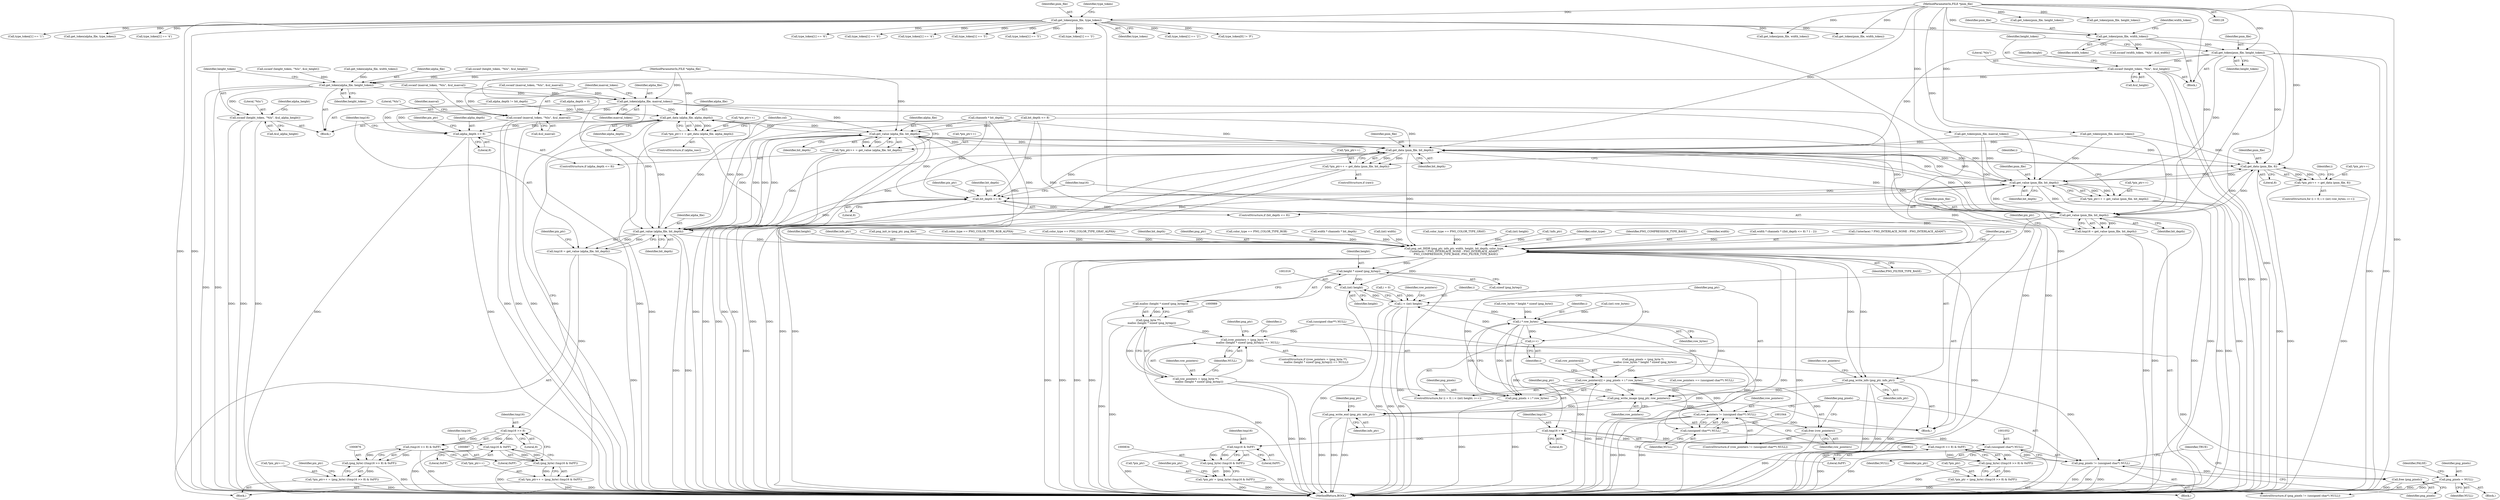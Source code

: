 digraph "0_Android_9d4853418ab2f754c2b63e091c29c5529b8b86ca_159@API" {
"1000282" [label="(Call,sscanf (height_token, \"%lu\", &ul_height))"];
"1000279" [label="(Call,get_token(pnm_file, height_token))"];
"1000266" [label="(Call,get_token(pnm_file, width_token))"];
"1000230" [label="(Call,get_token(pnm_file, type_token))"];
"1000129" [label="(MethodParameterIn,FILE *pnm_file)"];
"1000567" [label="(Call,get_token(alpha_file, height_token))"];
"1000570" [label="(Call,sscanf (height_token, \"%lu\", &ul_alpha_height))"];
"1000586" [label="(Call,get_token(alpha_file, maxval_token))"];
"1000589" [label="(Call,sscanf (maxval_token, \"%lu\", &ul_maxval))"];
"1000849" [label="(Call,get_data (alpha_file, alpha_depth))"];
"1000845" [label="(Call,*pix_ptr++ = get_data (alpha_file, alpha_depth))"];
"1000854" [label="(Call,alpha_depth <= 8)"];
"1000861" [label="(Call,get_value (alpha_file, bit_depth))"];
"1000796" [label="(Call,get_data (pnm_file, bit_depth))"];
"1000761" [label="(Call,get_data (pnm_file, 8))"];
"1000757" [label="(Call,*pix_ptr++ = get_data (pnm_file, 8))"];
"1000808" [label="(Call,get_value (pnm_file, bit_depth))"];
"1000801" [label="(Call,bit_depth <= 8)"];
"1000815" [label="(Call,get_value (pnm_file, bit_depth))"];
"1000813" [label="(Call,tmp16 = get_value (pnm_file, bit_depth))"];
"1000824" [label="(Call,tmp16 >> 8)"];
"1000823" [label="(Call,(tmp16 >> 8) & 0xFF)"];
"1000821" [label="(Call,(png_byte) ((tmp16 >> 8) & 0xFF))"];
"1000818" [label="(Call,*pix_ptr = (png_byte) ((tmp16 >> 8) & 0xFF))"];
"1000835" [label="(Call,tmp16 & 0xFF)"];
"1000833" [label="(Call,(png_byte) (tmp16 & 0xFF))"];
"1000830" [label="(Call,*pix_ptr = (png_byte) (tmp16 & 0xFF))"];
"1000868" [label="(Call,get_value (alpha_file, bit_depth))"];
"1000866" [label="(Call,tmp16 = get_value (alpha_file, bit_depth))"];
"1000878" [label="(Call,tmp16 >> 8)"];
"1000877" [label="(Call,(tmp16 >> 8) & 0xFF)"];
"1000875" [label="(Call,(png_byte) ((tmp16 >> 8) & 0xFF))"];
"1000871" [label="(Call,*pix_ptr++ = (png_byte) ((tmp16 >> 8) & 0xFF))"];
"1000888" [label="(Call,tmp16 & 0xFF)"];
"1000886" [label="(Call,(png_byte) (tmp16 & 0xFF))"];
"1000882" [label="(Call,*pix_ptr++ = (png_byte) (tmp16 & 0xFF))"];
"1000960" [label="(Call,png_set_IHDR (png_ptr, info_ptr, width, height, bit_depth, color_type,\n (!interlace) ? PNG_INTERLACE_NONE : PNG_INTERLACE_ADAM7,\n    PNG_COMPRESSION_TYPE_BASE, PNG_FILTER_TYPE_BASE))"];
"1000974" [label="(Call,png_write_info (png_ptr, info_ptr))"];
"1001029" [label="(Call,png_write_image (png_ptr, row_pointers))"];
"1001032" [label="(Call,png_write_end (png_ptr, info_ptr))"];
"1001041" [label="(Call,row_pointers != (unsigned char**) NULL)"];
"1001046" [label="(Call,free (row_pointers))"];
"1000991" [label="(Call,height * sizeof (png_bytep))"];
"1000990" [label="(Call,malloc (height * sizeof (png_bytep)))"];
"1000988" [label="(Call,(png_byte **)\n        malloc (height * sizeof (png_bytep)))"];
"1000985" [label="(Call,(row_pointers = (png_byte **)\n        malloc (height * sizeof (png_bytep))) == NULL)"];
"1001004" [label="(Call,png_pixels = NULL)"];
"1001043" [label="(Call,(unsigned char**) NULL)"];
"1001051" [label="(Call,(unsigned char*) NULL)"];
"1001049" [label="(Call,png_pixels != (unsigned char*) NULL)"];
"1001054" [label="(Call,free (png_pixels))"];
"1000986" [label="(Call,row_pointers = (png_byte **)\n        malloc (height * sizeof (png_bytep)))"];
"1001015" [label="(Call,(int) height)"];
"1001013" [label="(Call,i < (int) height)"];
"1001026" [label="(Call,i * row_bytes)"];
"1001018" [label="(Call,i++)"];
"1001020" [label="(Call,row_pointers[i] = png_pixels + i * row_bytes)"];
"1001024" [label="(Call,png_pixels + i * row_bytes)"];
"1000804" [label="(Call,*pix_ptr++ = get_value (pnm_file, bit_depth))"];
"1000792" [label="(Call,*pix_ptr++ = get_data (pnm_file, bit_depth))"];
"1000857" [label="(Call,*pix_ptr++ = get_value (alpha_file, bit_depth))"];
"1000573" [label="(Call,&ul_alpha_height)"];
"1000412" [label="(Call,type_token[1] == '6')"];
"1000776" [label="(Identifier,col)"];
"1000131" [label="(MethodParameterIn,FILE *alpha_file)"];
"1000874" [label="(Identifier,pix_ptr)"];
"1000796" [label="(Call,get_data (pnm_file, bit_depth))"];
"1000798" [label="(Identifier,bit_depth)"];
"1000707" [label="(Call,bit_depth <= 8)"];
"1000888" [label="(Call,tmp16 & 0xFF)"];
"1000595" [label="(Identifier,maxval)"];
"1001004" [label="(Call,png_pixels = NULL)"];
"1000835" [label="(Call,tmp16 & 0xFF)"];
"1000818" [label="(Call,*pix_ptr = (png_byte) ((tmp16 >> 8) & 0xFF))"];
"1000338" [label="(Call,sscanf (height_token, \"%lu\", &ul_height))"];
"1000878" [label="(Call,tmp16 >> 8)"];
"1001005" [label="(Identifier,png_pixels)"];
"1000846" [label="(Call,*pix_ptr++)"];
"1000809" [label="(Identifier,pnm_file)"];
"1000404" [label="(Call,type_token[1] == '6')"];
"1001046" [label="(Call,free (row_pointers))"];
"1000797" [label="(Identifier,pnm_file)"];
"1000831" [label="(Call,*pix_ptr)"];
"1000590" [label="(Identifier,maxval_token)"];
"1000836" [label="(Identifier,tmp16)"];
"1000961" [label="(Identifier,png_ptr)"];
"1001051" [label="(Call,(unsigned char*) NULL)"];
"1000250" [label="(Call,type_token[1] == '4')"];
"1000433" [label="(Call,get_token(pnm_file, height_token))"];
"1000351" [label="(Call,sscanf (maxval_token, \"%lu\", &ul_maxval))"];
"1000830" [label="(Call,*pix_ptr = (png_byte) (tmp16 & 0xFF))"];
"1000812" [label="(Block,)"];
"1000335" [label="(Call,get_token(pnm_file, height_token))"];
"1000588" [label="(Identifier,maxval_token)"];
"1000856" [label="(Literal,8)"];
"1001043" [label="(Call,(unsigned char**) NULL)"];
"1000810" [label="(Identifier,bit_depth)"];
"1000880" [label="(Literal,8)"];
"1000805" [label="(Call,*pix_ptr++)"];
"1000268" [label="(Identifier,width_token)"];
"1000231" [label="(Identifier,pnm_file)"];
"1000814" [label="(Identifier,tmp16)"];
"1001041" [label="(Call,row_pointers != (unsigned char**) NULL)"];
"1000756" [label="(Identifier,i)"];
"1000886" [label="(Call,(png_byte) (tmp16 & 0xFF))"];
"1000960" [label="(Call,png_set_IHDR (png_ptr, info_ptr, width, height, bit_depth, color_type,\n (!interlace) ? PNG_INTERLACE_NONE : PNG_INTERLACE_ADAM7,\n    PNG_COMPRESSION_TYPE_BASE, PNG_FILTER_TYPE_BASE))"];
"1000314" [label="(Call,type_token[1] == '5')"];
"1000548" [label="(Call,get_token(alpha_file, width_token))"];
"1000792" [label="(Call,*pix_ptr++ = get_data (pnm_file, bit_depth))"];
"1000661" [label="(Call,color_type == PNG_COLOR_TYPE_RGB)"];
"1000825" [label="(Identifier,tmp16)"];
"1001057" [label="(Identifier,TRUE)"];
"1000813" [label="(Call,tmp16 = get_value (pnm_file, bit_depth))"];
"1000762" [label="(Identifier,pnm_file)"];
"1000692" [label="(Call,width * channels * bit_depth)"];
"1000793" [label="(Call,*pix_ptr++)"];
"1000817" [label="(Identifier,bit_depth)"];
"1000843" [label="(ControlStructure,if (alpha_raw))"];
"1000306" [label="(Call,type_token[1] == '5')"];
"1000889" [label="(Identifier,tmp16)"];
"1000399" [label="(Call,type_token[1] == '3')"];
"1000803" [label="(Literal,8)"];
"1000865" [label="(Block,)"];
"1000980" [label="(Call,(unsigned char**) NULL)"];
"1000283" [label="(Identifier,height_token)"];
"1000824" [label="(Call,tmp16 >> 8)"];
"1001014" [label="(Identifier,i)"];
"1000568" [label="(Identifier,alpha_file)"];
"1000232" [label="(Identifier,type_token)"];
"1001006" [label="(Identifier,NULL)"];
"1000827" [label="(Literal,0xFF)"];
"1000788" [label="(Identifier,i)"];
"1000255" [label="(Block,)"];
"1000230" [label="(Call,get_token(pnm_file, type_token))"];
"1000849" [label="(Call,get_data (alpha_file, alpha_depth))"];
"1000993" [label="(Call,sizeof (png_bytep))"];
"1000567" [label="(Call,get_token(alpha_file, height_token))"];
"1000571" [label="(Identifier,height_token)"];
"1001025" [label="(Identifier,png_pixels)"];
"1000348" [label="(Call,get_token(pnm_file, maxval_token))"];
"1000976" [label="(Identifier,info_ptr)"];
"1001034" [label="(Identifier,info_ptr)"];
"1000301" [label="(Call,type_token[1] == '2')"];
"1000714" [label="(Call,png_pixels = (png_byte *)\n     malloc (row_bytes * height * sizeof (png_byte)))"];
"1000845" [label="(Call,*pix_ptr++ = get_data (alpha_file, alpha_depth))"];
"1001053" [label="(Identifier,NULL)"];
"1000772" [label="(Call,(int) width)"];
"1000267" [label="(Identifier,pnm_file)"];
"1000645" [label="(Call,color_type == PNG_COLOR_TYPE_GRAY)"];
"1001010" [label="(Call,i = 0)"];
"1000737" [label="(Call,(int) height)"];
"1001017" [label="(Identifier,height)"];
"1000236" [label="(Identifier,type_token)"];
"1000586" [label="(Call,get_token(alpha_file, maxval_token))"];
"1000885" [label="(Identifier,pix_ptr)"];
"1000991" [label="(Call,height * sizeof (png_bytep))"];
"1000890" [label="(Literal,0xFF)"];
"1000270" [label="(Identifier,width_token)"];
"1000860" [label="(Identifier,pix_ptr)"];
"1000540" [label="(Block,)"];
"1000915" [label="(Call,!info_ptr)"];
"1000800" [label="(ControlStructure,if (bit_depth <= 8))"];
"1001047" [label="(Identifier,row_pointers)"];
"1000570" [label="(Call,sscanf (height_token, \"%lu\", &ul_alpha_height))"];
"1000134" [label="(Block,)"];
"1000988" [label="(Call,(png_byte **)\n        malloc (height * sizeof (png_bytep)))"];
"1000829" [label="(Identifier,pix_ptr)"];
"1000815" [label="(Call,get_value (pnm_file, bit_depth))"];
"1000973" [label="(Identifier,PNG_FILTER_TYPE_BASE)"];
"1001033" [label="(Identifier,png_ptr)"];
"1001048" [label="(ControlStructure,if (png_pixels != (unsigned char*) NULL))"];
"1000808" [label="(Call,get_value (pnm_file, bit_depth))"];
"1001011" [label="(Identifier,i)"];
"1000757" [label="(Call,*pix_ptr++ = get_data (pnm_file, 8))"];
"1000802" [label="(Identifier,bit_depth)"];
"1000763" [label="(Literal,8)"];
"1000987" [label="(Identifier,row_pointers)"];
"1001027" [label="(Identifier,i)"];
"1000420" [label="(Call,get_token(pnm_file, width_token))"];
"1000589" [label="(Call,sscanf (maxval_token, \"%lu\", &ul_maxval))"];
"1001050" [label="(Identifier,png_pixels)"];
"1000280" [label="(Identifier,pnm_file)"];
"1000978" [label="(Call,row_pointers == (unsigned char**) NULL)"];
"1000986" [label="(Call,row_pointers = (png_byte **)\n        malloc (height * sizeof (png_bytep)))"];
"1001018" [label="(Call,i++)"];
"1001008" [label="(Identifier,FALSE)"];
"1000855" [label="(Identifier,alpha_depth)"];
"1000826" [label="(Literal,8)"];
"1000870" [label="(Identifier,bit_depth)"];
"1001026" [label="(Call,i * row_bytes)"];
"1000975" [label="(Identifier,png_ptr)"];
"1001015" [label="(Call,(int) height)"];
"1000758" [label="(Call,*pix_ptr++)"];
"1000966" [label="(Identifier,color_type)"];
"1000972" [label="(Identifier,PNG_COMPRESSION_TYPE_BASE)"];
"1000963" [label="(Identifier,width)"];
"1001009" [label="(ControlStructure,for (i = 0; i < (int) height; i++))"];
"1000279" [label="(Call,get_token(pnm_file, height_token))"];
"1000879" [label="(Identifier,tmp16)"];
"1000702" [label="(Call,width * channels * ((bit_depth <= 8) ? 1 : 2))"];
"1000761" [label="(Call,get_data (pnm_file, 8))"];
"1000446" [label="(Call,get_token(pnm_file, maxval_token))"];
"1000282" [label="(Call,sscanf (height_token, \"%lu\", &ul_height))"];
"1000839" [label="(Identifier,pix_ptr)"];
"1000882" [label="(Call,*pix_ptr++ = (png_byte) (tmp16 & 0xFF))"];
"1000804" [label="(Call,*pix_ptr++ = get_value (pnm_file, bit_depth))"];
"1000322" [label="(Call,get_token(pnm_file, width_token))"];
"1001042" [label="(Identifier,row_pointers)"];
"1000999" [label="(Identifier,png_ptr)"];
"1000234" [label="(Call,type_token[0] != 'P')"];
"1000284" [label="(Literal,\"%lu\")"];
"1000875" [label="(Call,(png_byte) ((tmp16 >> 8) & 0xFF))"];
"1001021" [label="(Call,row_pointers[i])"];
"1001030" [label="(Identifier,png_ptr)"];
"1000992" [label="(Identifier,height)"];
"1000820" [label="(Identifier,pix_ptr)"];
"1000990" [label="(Call,malloc (height * sizeof (png_bytep)))"];
"1000790" [label="(ControlStructure,if (raw))"];
"1000823" [label="(Call,(tmp16 >> 8) & 0xFF)"];
"1001029" [label="(Call,png_write_image (png_ptr, row_pointers))"];
"1001024" [label="(Call,png_pixels + i * row_bytes)"];
"1001013" [label="(Call,i < (int) height)"];
"1001019" [label="(Identifier,i)"];
"1001020" [label="(Call,row_pointers[i] = png_pixels + i * row_bytes)"];
"1000436" [label="(Call,sscanf (height_token, \"%lu\", &ul_height))"];
"1000985" [label="(Call,(row_pointers = (png_byte **)\n        malloc (height * sizeof (png_bytep))) == NULL)"];
"1000752" [label="(Call,(int) row_bytes)"];
"1000854" [label="(Call,alpha_depth <= 8)"];
"1000821" [label="(Call,(png_byte) ((tmp16 >> 8) & 0xFF))"];
"1000996" [label="(Block,)"];
"1000867" [label="(Identifier,tmp16)"];
"1000863" [label="(Identifier,bit_depth)"];
"1000449" [label="(Call,sscanf (maxval_token, \"%lu\", &ul_maxval))"];
"1000269" [label="(Call,sscanf (width_token, \"%lu\", &ul_width))"];
"1000967" [label="(Call,(!interlace) ? PNG_INTERLACE_NONE : PNG_INTERLACE_ADAM7)"];
"1000853" [label="(ControlStructure,if (alpha_depth <= 8))"];
"1000245" [label="(Call,type_token[1] == '1')"];
"1001055" [label="(Identifier,png_pixels)"];
"1000857" [label="(Call,*pix_ptr++ = get_value (alpha_file, bit_depth))"];
"1000833" [label="(Call,(png_byte) (tmp16 & 0xFF))"];
"1000719" [label="(Call,row_bytes * height * sizeof (png_byte))"];
"1001049" [label="(Call,png_pixels != (unsigned char*) NULL)"];
"1000851" [label="(Identifier,alpha_depth)"];
"1000881" [label="(Literal,0xFF)"];
"1001028" [label="(Identifier,row_bytes)"];
"1000801" [label="(Call,bit_depth <= 8)"];
"1000281" [label="(Identifier,height_token)"];
"1000129" [label="(MethodParameterIn,FILE *pnm_file)"];
"1001058" [label="(MethodReturn,BOOL)"];
"1000572" [label="(Literal,\"%lu\")"];
"1000964" [label="(Identifier,height)"];
"1000837" [label="(Literal,0xFF)"];
"1000862" [label="(Identifier,alpha_file)"];
"1000694" [label="(Call,channels * bit_depth)"];
"1000515" [label="(Call,get_token(alpha_file, type_token))"];
"1000210" [label="(Call,alpha_depth = 0)"];
"1001037" [label="(Identifier,png_ptr)"];
"1000871" [label="(Call,*pix_ptr++ = (png_byte) ((tmp16 >> 8) & 0xFF))"];
"1000591" [label="(Literal,\"%lu\")"];
"1000883" [label="(Call,*pix_ptr++)"];
"1000258" [label="(Call,type_token[1] == '4')"];
"1000962" [label="(Identifier,info_ptr)"];
"1001031" [label="(Identifier,row_pointers)"];
"1000569" [label="(Identifier,height_token)"];
"1000635" [label="(Call,alpha_depth != bit_depth)"];
"1000861" [label="(Call,get_value (alpha_file, bit_depth))"];
"1000866" [label="(Call,tmp16 = get_value (alpha_file, bit_depth))"];
"1001022" [label="(Identifier,row_pointers)"];
"1000974" [label="(Call,png_write_info (png_ptr, info_ptr))"];
"1000592" [label="(Call,&ul_maxval)"];
"1000266" [label="(Call,get_token(pnm_file, width_token))"];
"1000807" [label="(Identifier,pix_ptr)"];
"1000872" [label="(Call,*pix_ptr++)"];
"1000957" [label="(Call,png_init_io (png_ptr, png_file))"];
"1000576" [label="(Identifier,alpha_height)"];
"1000877" [label="(Call,(tmp16 >> 8) & 0xFF)"];
"1000850" [label="(Identifier,alpha_file)"];
"1000869" [label="(Identifier,alpha_file)"];
"1000669" [label="(Call,color_type == PNG_COLOR_TYPE_RGB_ALPHA)"];
"1000995" [label="(Identifier,NULL)"];
"1000868" [label="(Call,get_value (alpha_file, bit_depth))"];
"1000816" [label="(Identifier,pnm_file)"];
"1001032" [label="(Call,png_write_end (png_ptr, info_ptr))"];
"1000984" [label="(ControlStructure,if ((row_pointers = (png_byte **)\n        malloc (height * sizeof (png_bytep))) == NULL))"];
"1000587" [label="(Identifier,alpha_file)"];
"1000285" [label="(Call,&ul_height)"];
"1000653" [label="(Call,color_type == PNG_COLOR_TYPE_GRAY_ALPHA)"];
"1000858" [label="(Call,*pix_ptr++)"];
"1000819" [label="(Call,*pix_ptr)"];
"1001054" [label="(Call,free (png_pixels))"];
"1000965" [label="(Identifier,bit_depth)"];
"1001040" [label="(ControlStructure,if (row_pointers != (unsigned char**) NULL))"];
"1000746" [label="(ControlStructure,for (i = 0; i < (int) row_bytes; i++))"];
"1000979" [label="(Identifier,row_pointers)"];
"1001045" [label="(Identifier,NULL)"];
"1000288" [label="(Identifier,height)"];
"1000282" -> "1000255"  [label="AST: "];
"1000282" -> "1000285"  [label="CFG: "];
"1000283" -> "1000282"  [label="AST: "];
"1000284" -> "1000282"  [label="AST: "];
"1000285" -> "1000282"  [label="AST: "];
"1000288" -> "1000282"  [label="CFG: "];
"1000282" -> "1001058"  [label="DDG: "];
"1000282" -> "1001058"  [label="DDG: "];
"1000282" -> "1001058"  [label="DDG: "];
"1000279" -> "1000282"  [label="DDG: "];
"1000282" -> "1000567"  [label="DDG: "];
"1000279" -> "1000255"  [label="AST: "];
"1000279" -> "1000281"  [label="CFG: "];
"1000280" -> "1000279"  [label="AST: "];
"1000281" -> "1000279"  [label="AST: "];
"1000283" -> "1000279"  [label="CFG: "];
"1000279" -> "1001058"  [label="DDG: "];
"1000279" -> "1001058"  [label="DDG: "];
"1000266" -> "1000279"  [label="DDG: "];
"1000129" -> "1000279"  [label="DDG: "];
"1000279" -> "1000761"  [label="DDG: "];
"1000279" -> "1000796"  [label="DDG: "];
"1000279" -> "1000808"  [label="DDG: "];
"1000279" -> "1000815"  [label="DDG: "];
"1000266" -> "1000255"  [label="AST: "];
"1000266" -> "1000268"  [label="CFG: "];
"1000267" -> "1000266"  [label="AST: "];
"1000268" -> "1000266"  [label="AST: "];
"1000270" -> "1000266"  [label="CFG: "];
"1000266" -> "1001058"  [label="DDG: "];
"1000230" -> "1000266"  [label="DDG: "];
"1000129" -> "1000266"  [label="DDG: "];
"1000266" -> "1000269"  [label="DDG: "];
"1000230" -> "1000134"  [label="AST: "];
"1000230" -> "1000232"  [label="CFG: "];
"1000231" -> "1000230"  [label="AST: "];
"1000232" -> "1000230"  [label="AST: "];
"1000236" -> "1000230"  [label="CFG: "];
"1000230" -> "1001058"  [label="DDG: "];
"1000230" -> "1001058"  [label="DDG: "];
"1000230" -> "1001058"  [label="DDG: "];
"1000129" -> "1000230"  [label="DDG: "];
"1000230" -> "1000234"  [label="DDG: "];
"1000230" -> "1000245"  [label="DDG: "];
"1000230" -> "1000250"  [label="DDG: "];
"1000230" -> "1000258"  [label="DDG: "];
"1000230" -> "1000301"  [label="DDG: "];
"1000230" -> "1000306"  [label="DDG: "];
"1000230" -> "1000314"  [label="DDG: "];
"1000230" -> "1000322"  [label="DDG: "];
"1000230" -> "1000399"  [label="DDG: "];
"1000230" -> "1000404"  [label="DDG: "];
"1000230" -> "1000412"  [label="DDG: "];
"1000230" -> "1000420"  [label="DDG: "];
"1000230" -> "1000515"  [label="DDG: "];
"1000129" -> "1000128"  [label="AST: "];
"1000129" -> "1001058"  [label="DDG: "];
"1000129" -> "1000322"  [label="DDG: "];
"1000129" -> "1000335"  [label="DDG: "];
"1000129" -> "1000348"  [label="DDG: "];
"1000129" -> "1000420"  [label="DDG: "];
"1000129" -> "1000433"  [label="DDG: "];
"1000129" -> "1000446"  [label="DDG: "];
"1000129" -> "1000761"  [label="DDG: "];
"1000129" -> "1000796"  [label="DDG: "];
"1000129" -> "1000808"  [label="DDG: "];
"1000129" -> "1000815"  [label="DDG: "];
"1000567" -> "1000540"  [label="AST: "];
"1000567" -> "1000569"  [label="CFG: "];
"1000568" -> "1000567"  [label="AST: "];
"1000569" -> "1000567"  [label="AST: "];
"1000571" -> "1000567"  [label="CFG: "];
"1000567" -> "1001058"  [label="DDG: "];
"1000567" -> "1001058"  [label="DDG: "];
"1000548" -> "1000567"  [label="DDG: "];
"1000131" -> "1000567"  [label="DDG: "];
"1000338" -> "1000567"  [label="DDG: "];
"1000436" -> "1000567"  [label="DDG: "];
"1000567" -> "1000570"  [label="DDG: "];
"1000567" -> "1000586"  [label="DDG: "];
"1000570" -> "1000540"  [label="AST: "];
"1000570" -> "1000573"  [label="CFG: "];
"1000571" -> "1000570"  [label="AST: "];
"1000572" -> "1000570"  [label="AST: "];
"1000573" -> "1000570"  [label="AST: "];
"1000576" -> "1000570"  [label="CFG: "];
"1000570" -> "1001058"  [label="DDG: "];
"1000570" -> "1001058"  [label="DDG: "];
"1000570" -> "1001058"  [label="DDG: "];
"1000586" -> "1000540"  [label="AST: "];
"1000586" -> "1000588"  [label="CFG: "];
"1000587" -> "1000586"  [label="AST: "];
"1000588" -> "1000586"  [label="AST: "];
"1000590" -> "1000586"  [label="CFG: "];
"1000586" -> "1001058"  [label="DDG: "];
"1000586" -> "1001058"  [label="DDG: "];
"1000131" -> "1000586"  [label="DDG: "];
"1000449" -> "1000586"  [label="DDG: "];
"1000351" -> "1000586"  [label="DDG: "];
"1000586" -> "1000589"  [label="DDG: "];
"1000586" -> "1000849"  [label="DDG: "];
"1000586" -> "1000861"  [label="DDG: "];
"1000586" -> "1000868"  [label="DDG: "];
"1000589" -> "1000540"  [label="AST: "];
"1000589" -> "1000592"  [label="CFG: "];
"1000590" -> "1000589"  [label="AST: "];
"1000591" -> "1000589"  [label="AST: "];
"1000592" -> "1000589"  [label="AST: "];
"1000595" -> "1000589"  [label="CFG: "];
"1000589" -> "1001058"  [label="DDG: "];
"1000589" -> "1001058"  [label="DDG: "];
"1000589" -> "1001058"  [label="DDG: "];
"1000449" -> "1000589"  [label="DDG: "];
"1000351" -> "1000589"  [label="DDG: "];
"1000849" -> "1000845"  [label="AST: "];
"1000849" -> "1000851"  [label="CFG: "];
"1000850" -> "1000849"  [label="AST: "];
"1000851" -> "1000849"  [label="AST: "];
"1000845" -> "1000849"  [label="CFG: "];
"1000849" -> "1001058"  [label="DDG: "];
"1000849" -> "1001058"  [label="DDG: "];
"1000849" -> "1000845"  [label="DDG: "];
"1000849" -> "1000845"  [label="DDG: "];
"1000861" -> "1000849"  [label="DDG: "];
"1000868" -> "1000849"  [label="DDG: "];
"1000131" -> "1000849"  [label="DDG: "];
"1000854" -> "1000849"  [label="DDG: "];
"1000635" -> "1000849"  [label="DDG: "];
"1000210" -> "1000849"  [label="DDG: "];
"1000849" -> "1000854"  [label="DDG: "];
"1000849" -> "1000861"  [label="DDG: "];
"1000849" -> "1000868"  [label="DDG: "];
"1000845" -> "1000843"  [label="AST: "];
"1000846" -> "1000845"  [label="AST: "];
"1000776" -> "1000845"  [label="CFG: "];
"1000845" -> "1001058"  [label="DDG: "];
"1000845" -> "1001058"  [label="DDG: "];
"1000854" -> "1000853"  [label="AST: "];
"1000854" -> "1000856"  [label="CFG: "];
"1000855" -> "1000854"  [label="AST: "];
"1000856" -> "1000854"  [label="AST: "];
"1000860" -> "1000854"  [label="CFG: "];
"1000867" -> "1000854"  [label="CFG: "];
"1000854" -> "1001058"  [label="DDG: "];
"1000854" -> "1001058"  [label="DDG: "];
"1000635" -> "1000854"  [label="DDG: "];
"1000210" -> "1000854"  [label="DDG: "];
"1000861" -> "1000857"  [label="AST: "];
"1000861" -> "1000863"  [label="CFG: "];
"1000862" -> "1000861"  [label="AST: "];
"1000863" -> "1000861"  [label="AST: "];
"1000857" -> "1000861"  [label="CFG: "];
"1000861" -> "1001058"  [label="DDG: "];
"1000861" -> "1001058"  [label="DDG: "];
"1000861" -> "1000796"  [label="DDG: "];
"1000861" -> "1000801"  [label="DDG: "];
"1000861" -> "1000857"  [label="DDG: "];
"1000861" -> "1000857"  [label="DDG: "];
"1000868" -> "1000861"  [label="DDG: "];
"1000868" -> "1000861"  [label="DDG: "];
"1000131" -> "1000861"  [label="DDG: "];
"1000808" -> "1000861"  [label="DDG: "];
"1000694" -> "1000861"  [label="DDG: "];
"1000796" -> "1000861"  [label="DDG: "];
"1000815" -> "1000861"  [label="DDG: "];
"1000707" -> "1000861"  [label="DDG: "];
"1000861" -> "1000868"  [label="DDG: "];
"1000861" -> "1000868"  [label="DDG: "];
"1000861" -> "1000960"  [label="DDG: "];
"1000796" -> "1000792"  [label="AST: "];
"1000796" -> "1000798"  [label="CFG: "];
"1000797" -> "1000796"  [label="AST: "];
"1000798" -> "1000796"  [label="AST: "];
"1000792" -> "1000796"  [label="CFG: "];
"1000796" -> "1001058"  [label="DDG: "];
"1000796" -> "1001058"  [label="DDG: "];
"1000796" -> "1000761"  [label="DDG: "];
"1000796" -> "1000792"  [label="DDG: "];
"1000796" -> "1000792"  [label="DDG: "];
"1000348" -> "1000796"  [label="DDG: "];
"1000815" -> "1000796"  [label="DDG: "];
"1000815" -> "1000796"  [label="DDG: "];
"1000761" -> "1000796"  [label="DDG: "];
"1000808" -> "1000796"  [label="DDG: "];
"1000808" -> "1000796"  [label="DDG: "];
"1000446" -> "1000796"  [label="DDG: "];
"1000694" -> "1000796"  [label="DDG: "];
"1000868" -> "1000796"  [label="DDG: "];
"1000707" -> "1000796"  [label="DDG: "];
"1000796" -> "1000801"  [label="DDG: "];
"1000796" -> "1000808"  [label="DDG: "];
"1000796" -> "1000815"  [label="DDG: "];
"1000796" -> "1000868"  [label="DDG: "];
"1000796" -> "1000960"  [label="DDG: "];
"1000761" -> "1000757"  [label="AST: "];
"1000761" -> "1000763"  [label="CFG: "];
"1000762" -> "1000761"  [label="AST: "];
"1000763" -> "1000761"  [label="AST: "];
"1000757" -> "1000761"  [label="CFG: "];
"1000761" -> "1001058"  [label="DDG: "];
"1000761" -> "1000757"  [label="DDG: "];
"1000761" -> "1000757"  [label="DDG: "];
"1000348" -> "1000761"  [label="DDG: "];
"1000815" -> "1000761"  [label="DDG: "];
"1000808" -> "1000761"  [label="DDG: "];
"1000446" -> "1000761"  [label="DDG: "];
"1000761" -> "1000808"  [label="DDG: "];
"1000761" -> "1000815"  [label="DDG: "];
"1000757" -> "1000746"  [label="AST: "];
"1000758" -> "1000757"  [label="AST: "];
"1000756" -> "1000757"  [label="CFG: "];
"1000757" -> "1001058"  [label="DDG: "];
"1000757" -> "1001058"  [label="DDG: "];
"1000808" -> "1000804"  [label="AST: "];
"1000808" -> "1000810"  [label="CFG: "];
"1000809" -> "1000808"  [label="AST: "];
"1000810" -> "1000808"  [label="AST: "];
"1000804" -> "1000808"  [label="CFG: "];
"1000808" -> "1001058"  [label="DDG: "];
"1000808" -> "1001058"  [label="DDG: "];
"1000808" -> "1000801"  [label="DDG: "];
"1000808" -> "1000804"  [label="DDG: "];
"1000808" -> "1000804"  [label="DDG: "];
"1000348" -> "1000808"  [label="DDG: "];
"1000815" -> "1000808"  [label="DDG: "];
"1000446" -> "1000808"  [label="DDG: "];
"1000801" -> "1000808"  [label="DDG: "];
"1000808" -> "1000815"  [label="DDG: "];
"1000808" -> "1000868"  [label="DDG: "];
"1000808" -> "1000960"  [label="DDG: "];
"1000801" -> "1000800"  [label="AST: "];
"1000801" -> "1000803"  [label="CFG: "];
"1000802" -> "1000801"  [label="AST: "];
"1000803" -> "1000801"  [label="AST: "];
"1000807" -> "1000801"  [label="CFG: "];
"1000814" -> "1000801"  [label="CFG: "];
"1000801" -> "1001058"  [label="DDG: "];
"1000694" -> "1000801"  [label="DDG: "];
"1000868" -> "1000801"  [label="DDG: "];
"1000815" -> "1000801"  [label="DDG: "];
"1000707" -> "1000801"  [label="DDG: "];
"1000801" -> "1000815"  [label="DDG: "];
"1000815" -> "1000813"  [label="AST: "];
"1000815" -> "1000817"  [label="CFG: "];
"1000816" -> "1000815"  [label="AST: "];
"1000817" -> "1000815"  [label="AST: "];
"1000813" -> "1000815"  [label="CFG: "];
"1000815" -> "1001058"  [label="DDG: "];
"1000815" -> "1001058"  [label="DDG: "];
"1000815" -> "1000813"  [label="DDG: "];
"1000815" -> "1000813"  [label="DDG: "];
"1000348" -> "1000815"  [label="DDG: "];
"1000446" -> "1000815"  [label="DDG: "];
"1000815" -> "1000868"  [label="DDG: "];
"1000815" -> "1000960"  [label="DDG: "];
"1000813" -> "1000812"  [label="AST: "];
"1000814" -> "1000813"  [label="AST: "];
"1000820" -> "1000813"  [label="CFG: "];
"1000813" -> "1001058"  [label="DDG: "];
"1000813" -> "1000824"  [label="DDG: "];
"1000824" -> "1000823"  [label="AST: "];
"1000824" -> "1000826"  [label="CFG: "];
"1000825" -> "1000824"  [label="AST: "];
"1000826" -> "1000824"  [label="AST: "];
"1000827" -> "1000824"  [label="CFG: "];
"1000824" -> "1000823"  [label="DDG: "];
"1000824" -> "1000823"  [label="DDG: "];
"1000824" -> "1000835"  [label="DDG: "];
"1000823" -> "1000821"  [label="AST: "];
"1000823" -> "1000827"  [label="CFG: "];
"1000827" -> "1000823"  [label="AST: "];
"1000821" -> "1000823"  [label="CFG: "];
"1000823" -> "1001058"  [label="DDG: "];
"1000823" -> "1000821"  [label="DDG: "];
"1000823" -> "1000821"  [label="DDG: "];
"1000821" -> "1000818"  [label="AST: "];
"1000822" -> "1000821"  [label="AST: "];
"1000818" -> "1000821"  [label="CFG: "];
"1000821" -> "1001058"  [label="DDG: "];
"1000821" -> "1000818"  [label="DDG: "];
"1000818" -> "1000812"  [label="AST: "];
"1000819" -> "1000818"  [label="AST: "];
"1000829" -> "1000818"  [label="CFG: "];
"1000818" -> "1001058"  [label="DDG: "];
"1000835" -> "1000833"  [label="AST: "];
"1000835" -> "1000837"  [label="CFG: "];
"1000836" -> "1000835"  [label="AST: "];
"1000837" -> "1000835"  [label="AST: "];
"1000833" -> "1000835"  [label="CFG: "];
"1000835" -> "1001058"  [label="DDG: "];
"1000835" -> "1000833"  [label="DDG: "];
"1000835" -> "1000833"  [label="DDG: "];
"1000833" -> "1000830"  [label="AST: "];
"1000834" -> "1000833"  [label="AST: "];
"1000830" -> "1000833"  [label="CFG: "];
"1000833" -> "1001058"  [label="DDG: "];
"1000833" -> "1000830"  [label="DDG: "];
"1000830" -> "1000812"  [label="AST: "];
"1000831" -> "1000830"  [label="AST: "];
"1000839" -> "1000830"  [label="CFG: "];
"1000830" -> "1001058"  [label="DDG: "];
"1000830" -> "1001058"  [label="DDG: "];
"1000868" -> "1000866"  [label="AST: "];
"1000868" -> "1000870"  [label="CFG: "];
"1000869" -> "1000868"  [label="AST: "];
"1000870" -> "1000868"  [label="AST: "];
"1000866" -> "1000868"  [label="CFG: "];
"1000868" -> "1001058"  [label="DDG: "];
"1000868" -> "1001058"  [label="DDG: "];
"1000868" -> "1000866"  [label="DDG: "];
"1000868" -> "1000866"  [label="DDG: "];
"1000131" -> "1000868"  [label="DDG: "];
"1000694" -> "1000868"  [label="DDG: "];
"1000707" -> "1000868"  [label="DDG: "];
"1000868" -> "1000960"  [label="DDG: "];
"1000866" -> "1000865"  [label="AST: "];
"1000867" -> "1000866"  [label="AST: "];
"1000874" -> "1000866"  [label="CFG: "];
"1000866" -> "1001058"  [label="DDG: "];
"1000866" -> "1000878"  [label="DDG: "];
"1000878" -> "1000877"  [label="AST: "];
"1000878" -> "1000880"  [label="CFG: "];
"1000879" -> "1000878"  [label="AST: "];
"1000880" -> "1000878"  [label="AST: "];
"1000881" -> "1000878"  [label="CFG: "];
"1000878" -> "1000877"  [label="DDG: "];
"1000878" -> "1000877"  [label="DDG: "];
"1000878" -> "1000888"  [label="DDG: "];
"1000877" -> "1000875"  [label="AST: "];
"1000877" -> "1000881"  [label="CFG: "];
"1000881" -> "1000877"  [label="AST: "];
"1000875" -> "1000877"  [label="CFG: "];
"1000877" -> "1001058"  [label="DDG: "];
"1000877" -> "1000875"  [label="DDG: "];
"1000877" -> "1000875"  [label="DDG: "];
"1000875" -> "1000871"  [label="AST: "];
"1000876" -> "1000875"  [label="AST: "];
"1000871" -> "1000875"  [label="CFG: "];
"1000875" -> "1001058"  [label="DDG: "];
"1000875" -> "1000871"  [label="DDG: "];
"1000871" -> "1000865"  [label="AST: "];
"1000872" -> "1000871"  [label="AST: "];
"1000885" -> "1000871"  [label="CFG: "];
"1000871" -> "1001058"  [label="DDG: "];
"1000888" -> "1000886"  [label="AST: "];
"1000888" -> "1000890"  [label="CFG: "];
"1000889" -> "1000888"  [label="AST: "];
"1000890" -> "1000888"  [label="AST: "];
"1000886" -> "1000888"  [label="CFG: "];
"1000888" -> "1001058"  [label="DDG: "];
"1000888" -> "1000886"  [label="DDG: "];
"1000888" -> "1000886"  [label="DDG: "];
"1000886" -> "1000882"  [label="AST: "];
"1000887" -> "1000886"  [label="AST: "];
"1000882" -> "1000886"  [label="CFG: "];
"1000886" -> "1001058"  [label="DDG: "];
"1000886" -> "1000882"  [label="DDG: "];
"1000882" -> "1000865"  [label="AST: "];
"1000883" -> "1000882"  [label="AST: "];
"1000776" -> "1000882"  [label="CFG: "];
"1000882" -> "1001058"  [label="DDG: "];
"1000882" -> "1001058"  [label="DDG: "];
"1000960" -> "1000134"  [label="AST: "];
"1000960" -> "1000973"  [label="CFG: "];
"1000961" -> "1000960"  [label="AST: "];
"1000962" -> "1000960"  [label="AST: "];
"1000963" -> "1000960"  [label="AST: "];
"1000964" -> "1000960"  [label="AST: "];
"1000965" -> "1000960"  [label="AST: "];
"1000966" -> "1000960"  [label="AST: "];
"1000967" -> "1000960"  [label="AST: "];
"1000972" -> "1000960"  [label="AST: "];
"1000973" -> "1000960"  [label="AST: "];
"1000975" -> "1000960"  [label="CFG: "];
"1000960" -> "1001058"  [label="DDG: "];
"1000960" -> "1001058"  [label="DDG: "];
"1000960" -> "1001058"  [label="DDG: "];
"1000960" -> "1001058"  [label="DDG: "];
"1000960" -> "1001058"  [label="DDG: "];
"1000960" -> "1001058"  [label="DDG: "];
"1000960" -> "1001058"  [label="DDG: "];
"1000957" -> "1000960"  [label="DDG: "];
"1000915" -> "1000960"  [label="DDG: "];
"1000692" -> "1000960"  [label="DDG: "];
"1000772" -> "1000960"  [label="DDG: "];
"1000702" -> "1000960"  [label="DDG: "];
"1000737" -> "1000960"  [label="DDG: "];
"1000694" -> "1000960"  [label="DDG: "];
"1000707" -> "1000960"  [label="DDG: "];
"1000645" -> "1000960"  [label="DDG: "];
"1000661" -> "1000960"  [label="DDG: "];
"1000669" -> "1000960"  [label="DDG: "];
"1000653" -> "1000960"  [label="DDG: "];
"1000960" -> "1000974"  [label="DDG: "];
"1000960" -> "1000974"  [label="DDG: "];
"1000960" -> "1000991"  [label="DDG: "];
"1000960" -> "1001015"  [label="DDG: "];
"1000974" -> "1000134"  [label="AST: "];
"1000974" -> "1000976"  [label="CFG: "];
"1000975" -> "1000974"  [label="AST: "];
"1000976" -> "1000974"  [label="AST: "];
"1000979" -> "1000974"  [label="CFG: "];
"1000974" -> "1001058"  [label="DDG: "];
"1000974" -> "1001058"  [label="DDG: "];
"1000974" -> "1001058"  [label="DDG: "];
"1000974" -> "1001029"  [label="DDG: "];
"1000974" -> "1001032"  [label="DDG: "];
"1001029" -> "1000134"  [label="AST: "];
"1001029" -> "1001031"  [label="CFG: "];
"1001030" -> "1001029"  [label="AST: "];
"1001031" -> "1001029"  [label="AST: "];
"1001033" -> "1001029"  [label="CFG: "];
"1001029" -> "1001058"  [label="DDG: "];
"1001020" -> "1001029"  [label="DDG: "];
"1000978" -> "1001029"  [label="DDG: "];
"1000986" -> "1001029"  [label="DDG: "];
"1001029" -> "1001032"  [label="DDG: "];
"1001029" -> "1001041"  [label="DDG: "];
"1001032" -> "1000134"  [label="AST: "];
"1001032" -> "1001034"  [label="CFG: "];
"1001033" -> "1001032"  [label="AST: "];
"1001034" -> "1001032"  [label="AST: "];
"1001037" -> "1001032"  [label="CFG: "];
"1001032" -> "1001058"  [label="DDG: "];
"1001032" -> "1001058"  [label="DDG: "];
"1001032" -> "1001058"  [label="DDG: "];
"1001041" -> "1001040"  [label="AST: "];
"1001041" -> "1001043"  [label="CFG: "];
"1001042" -> "1001041"  [label="AST: "];
"1001043" -> "1001041"  [label="AST: "];
"1001047" -> "1001041"  [label="CFG: "];
"1001050" -> "1001041"  [label="CFG: "];
"1001041" -> "1001058"  [label="DDG: "];
"1001041" -> "1001058"  [label="DDG: "];
"1001041" -> "1001058"  [label="DDG: "];
"1001020" -> "1001041"  [label="DDG: "];
"1001043" -> "1001041"  [label="DDG: "];
"1001041" -> "1001046"  [label="DDG: "];
"1001046" -> "1001040"  [label="AST: "];
"1001046" -> "1001047"  [label="CFG: "];
"1001047" -> "1001046"  [label="AST: "];
"1001050" -> "1001046"  [label="CFG: "];
"1001046" -> "1001058"  [label="DDG: "];
"1001020" -> "1001046"  [label="DDG: "];
"1000991" -> "1000990"  [label="AST: "];
"1000991" -> "1000993"  [label="CFG: "];
"1000992" -> "1000991"  [label="AST: "];
"1000993" -> "1000991"  [label="AST: "];
"1000990" -> "1000991"  [label="CFG: "];
"1000991" -> "1001058"  [label="DDG: "];
"1000991" -> "1000990"  [label="DDG: "];
"1000991" -> "1001015"  [label="DDG: "];
"1000990" -> "1000988"  [label="AST: "];
"1000988" -> "1000990"  [label="CFG: "];
"1000990" -> "1001058"  [label="DDG: "];
"1000990" -> "1000988"  [label="DDG: "];
"1000988" -> "1000986"  [label="AST: "];
"1000989" -> "1000988"  [label="AST: "];
"1000986" -> "1000988"  [label="CFG: "];
"1000988" -> "1001058"  [label="DDG: "];
"1000988" -> "1000985"  [label="DDG: "];
"1000988" -> "1000986"  [label="DDG: "];
"1000985" -> "1000984"  [label="AST: "];
"1000985" -> "1000995"  [label="CFG: "];
"1000986" -> "1000985"  [label="AST: "];
"1000995" -> "1000985"  [label="AST: "];
"1000999" -> "1000985"  [label="CFG: "];
"1001011" -> "1000985"  [label="CFG: "];
"1000985" -> "1001058"  [label="DDG: "];
"1000986" -> "1000985"  [label="DDG: "];
"1000980" -> "1000985"  [label="DDG: "];
"1000985" -> "1001004"  [label="DDG: "];
"1000985" -> "1001043"  [label="DDG: "];
"1001004" -> "1000996"  [label="AST: "];
"1001004" -> "1001006"  [label="CFG: "];
"1001005" -> "1001004"  [label="AST: "];
"1001006" -> "1001004"  [label="AST: "];
"1001008" -> "1001004"  [label="CFG: "];
"1001004" -> "1001058"  [label="DDG: "];
"1001004" -> "1001058"  [label="DDG: "];
"1001043" -> "1001045"  [label="CFG: "];
"1001044" -> "1001043"  [label="AST: "];
"1001045" -> "1001043"  [label="AST: "];
"1000980" -> "1001043"  [label="DDG: "];
"1001043" -> "1001051"  [label="DDG: "];
"1001051" -> "1001049"  [label="AST: "];
"1001051" -> "1001053"  [label="CFG: "];
"1001052" -> "1001051"  [label="AST: "];
"1001053" -> "1001051"  [label="AST: "];
"1001049" -> "1001051"  [label="CFG: "];
"1001051" -> "1001058"  [label="DDG: "];
"1001051" -> "1001049"  [label="DDG: "];
"1001049" -> "1001048"  [label="AST: "];
"1001050" -> "1001049"  [label="AST: "];
"1001055" -> "1001049"  [label="CFG: "];
"1001057" -> "1001049"  [label="CFG: "];
"1001049" -> "1001058"  [label="DDG: "];
"1001049" -> "1001058"  [label="DDG: "];
"1001049" -> "1001058"  [label="DDG: "];
"1000714" -> "1001049"  [label="DDG: "];
"1001049" -> "1001054"  [label="DDG: "];
"1001054" -> "1001048"  [label="AST: "];
"1001054" -> "1001055"  [label="CFG: "];
"1001055" -> "1001054"  [label="AST: "];
"1001057" -> "1001054"  [label="CFG: "];
"1001054" -> "1001058"  [label="DDG: "];
"1000987" -> "1000986"  [label="AST: "];
"1000995" -> "1000986"  [label="CFG: "];
"1000986" -> "1001058"  [label="DDG: "];
"1000986" -> "1001058"  [label="DDG: "];
"1001015" -> "1001013"  [label="AST: "];
"1001015" -> "1001017"  [label="CFG: "];
"1001016" -> "1001015"  [label="AST: "];
"1001017" -> "1001015"  [label="AST: "];
"1001013" -> "1001015"  [label="CFG: "];
"1001015" -> "1001058"  [label="DDG: "];
"1001015" -> "1001013"  [label="DDG: "];
"1001013" -> "1001009"  [label="AST: "];
"1001014" -> "1001013"  [label="AST: "];
"1001022" -> "1001013"  [label="CFG: "];
"1001030" -> "1001013"  [label="CFG: "];
"1001013" -> "1001058"  [label="DDG: "];
"1001013" -> "1001058"  [label="DDG: "];
"1001013" -> "1001058"  [label="DDG: "];
"1001018" -> "1001013"  [label="DDG: "];
"1001010" -> "1001013"  [label="DDG: "];
"1001013" -> "1001026"  [label="DDG: "];
"1001026" -> "1001024"  [label="AST: "];
"1001026" -> "1001028"  [label="CFG: "];
"1001027" -> "1001026"  [label="AST: "];
"1001028" -> "1001026"  [label="AST: "];
"1001024" -> "1001026"  [label="CFG: "];
"1001026" -> "1001058"  [label="DDG: "];
"1001026" -> "1001018"  [label="DDG: "];
"1001026" -> "1001020"  [label="DDG: "];
"1001026" -> "1001020"  [label="DDG: "];
"1001026" -> "1001024"  [label="DDG: "];
"1001026" -> "1001024"  [label="DDG: "];
"1000752" -> "1001026"  [label="DDG: "];
"1000719" -> "1001026"  [label="DDG: "];
"1001018" -> "1001009"  [label="AST: "];
"1001018" -> "1001019"  [label="CFG: "];
"1001019" -> "1001018"  [label="AST: "];
"1001014" -> "1001018"  [label="CFG: "];
"1001020" -> "1001009"  [label="AST: "];
"1001020" -> "1001024"  [label="CFG: "];
"1001021" -> "1001020"  [label="AST: "];
"1001024" -> "1001020"  [label="AST: "];
"1001019" -> "1001020"  [label="CFG: "];
"1001020" -> "1001058"  [label="DDG: "];
"1001020" -> "1001058"  [label="DDG: "];
"1000714" -> "1001020"  [label="DDG: "];
"1001025" -> "1001024"  [label="AST: "];
"1001024" -> "1001058"  [label="DDG: "];
"1000714" -> "1001024"  [label="DDG: "];
"1000804" -> "1000800"  [label="AST: "];
"1000805" -> "1000804"  [label="AST: "];
"1000788" -> "1000804"  [label="CFG: "];
"1000804" -> "1001058"  [label="DDG: "];
"1000804" -> "1001058"  [label="DDG: "];
"1000792" -> "1000790"  [label="AST: "];
"1000793" -> "1000792"  [label="AST: "];
"1000788" -> "1000792"  [label="CFG: "];
"1000792" -> "1001058"  [label="DDG: "];
"1000792" -> "1001058"  [label="DDG: "];
"1000857" -> "1000853"  [label="AST: "];
"1000858" -> "1000857"  [label="AST: "];
"1000776" -> "1000857"  [label="CFG: "];
"1000857" -> "1001058"  [label="DDG: "];
"1000857" -> "1001058"  [label="DDG: "];
}
